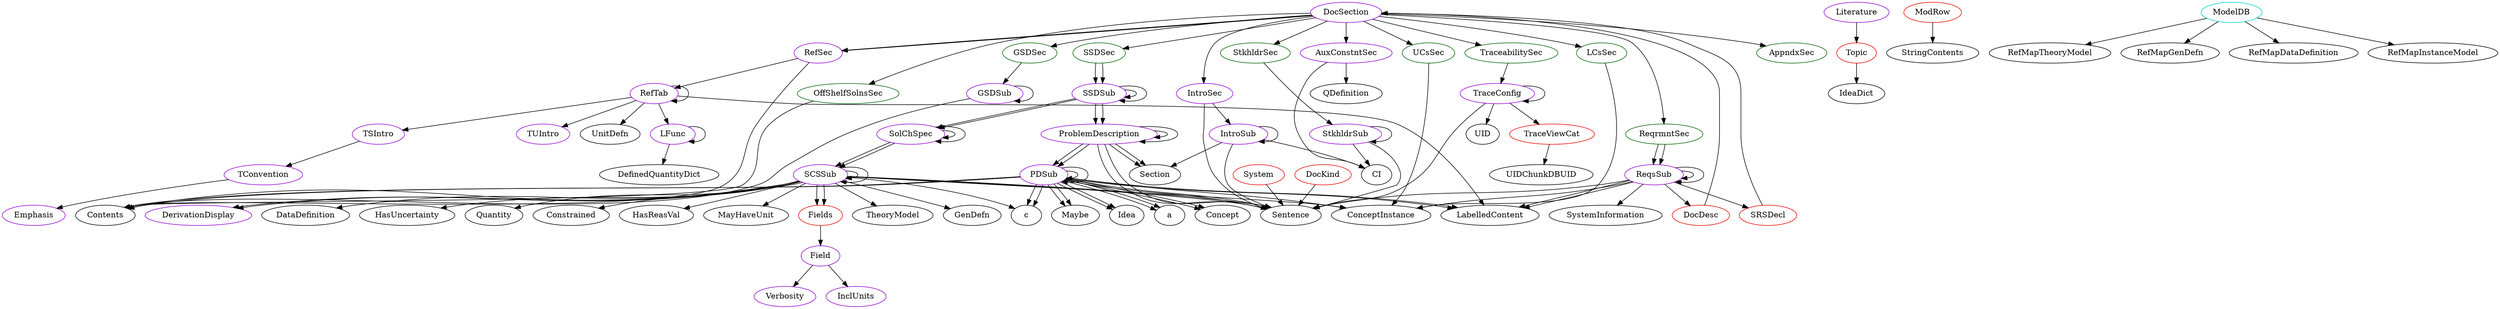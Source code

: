 digraph alltypes {
	subgraph references {
	}
	subgraph srs {
	}
	subgraph core {
		subgraph docsection{
		DocSection -> RefSec;
		DocSection -> IntroSec;
		DocSection -> StkhldrSec;
		DocSection -> GSDSec;
		DocSection -> SSDSec;
		DocSection -> ReqrmntSec;
		DocSection -> LCsSec;
		DocSection -> UCsSec;
		DocSection -> TraceabilitySec;
		DocSection -> AuxConstntSec;
		DocSection -> AppndxSec;
		DocSection -> OffShelfSolnsSec;
		DocSection	[shape=oval, color=darkviolet, label=DocSection];
		}
		subgraph refsec{
		RefSec -> Contents;
		RefSec -> RefTab;
		RefSec	[shape=oval, color=darkviolet, label=RefSec];
		}
		subgraph reftab{
		RefTab -> RefTab;
		RefTab -> TUIntro;
		RefTab -> UnitDefn;
		RefTab -> LabelledContent;
		RefTab -> TSIntro;
		RefTab -> LFunc;
		RefTab	[shape=oval, color=darkviolet, label=RefTab];
		}
		subgraph tsintro{
		TSIntro -> TConvention;
		TSIntro	[shape=oval, color=darkviolet, label=TSIntro];
		}
		subgraph tconvention{
		TConvention -> Emphasis;
		TConvention	[shape=oval, color=darkviolet, label=TConvention];
		}
		subgraph emphasis{
		Emphasis	[shape=oval, color=darkviolet, label=Emphasis];
		}
		subgraph literature{
		Literature -> Topic;
		Literature	[shape=oval, color=darkviolet, label=Literature];
		}
		subgraph tuintro{
		TUIntro	[shape=oval, color=darkviolet, label=TUIntro];
		}
		subgraph lfunc{
		LFunc -> LFunc;
		LFunc -> DefinedQuantityDict;
		LFunc	[shape=oval, color=darkviolet, label=LFunc];
		}
		subgraph introsec{
		IntroSec -> Sentence;
		IntroSec -> IntroSub;
		IntroSec	[shape=oval, color=darkviolet, label=IntroSec];
		}
		subgraph introsub{
		IntroSub -> Sentence;
		IntroSub -> IntroSub;
		IntroSub -> CI;
		IntroSub -> Section;
		IntroSub	[shape=oval, color=darkviolet, label=IntroSub];
		}
		subgraph stkhldrsub{
		StkhldrSub -> CI;
		StkhldrSub -> Sentence;
		StkhldrSub -> StkhldrSub;
		StkhldrSub	[shape=oval, color=darkviolet, label=StkhldrSub];
		}
		subgraph gsdsub{
		GSDSub -> Contents;
		GSDSub -> GSDSub;
		GSDSub	[shape=oval, color=darkviolet, label=GSDSub];
		}
		subgraph ssdsub{
		SSDSub -> ProblemDescription;
		SSDSub -> SSDSub;
		SSDSub -> SolChSpec;
		SSDSub	[shape=oval, color=darkviolet, label=SSDSub];
		}
		subgraph problemdescription{
		ProblemDescription -> Sentence;
		ProblemDescription -> Section;
		ProblemDescription -> PDSub;
		ProblemDescription -> ProblemDescription;
		ProblemDescription	[shape=oval, color=darkviolet, label=ProblemDescription];
		}
		subgraph pdsub{
		PDSub -> Concept;
		PDSub -> c;
		PDSub -> Maybe;
		PDSub -> Sentence;
		PDSub -> PDSub;
		PDSub -> Idea;
		PDSub -> a;
		PDSub -> LabelledContent;
		PDSub -> Contents;
		PDSub -> ConceptInstance;
		PDSub	[shape=oval, color=darkviolet, label=PDSub];
		}
		subgraph solchspec{
		SolChSpec -> SCSSub;
		SolChSpec -> SolChSpec;
		SolChSpec	[shape=oval, color=darkviolet, label=SolChSpec];
		}
		subgraph scssub{
		SCSSub -> ConceptInstance;
		SCSSub -> SCSSub;
		SCSSub -> Sentence;
		SCSSub -> Fields;
		SCSSub -> TheoryModel;
		SCSSub -> GenDefn;
		SCSSub -> DerivationDisplay;
		SCSSub -> DataDefinition;
		SCSSub	[shape=oval, color=darkviolet, label=SCSSub];
		}
		subgraph derivationdisplay{
		DerivationDisplay	[shape=oval, color=darkviolet, label=DerivationDisplay];
		}
		subgraph reqssub{
		ReqsSub -> ConceptInstance;
		ReqsSub -> LabelledContent;
		ReqsSub -> ReqsSub;
		ReqsSub	[shape=oval, color=darkviolet, label=ReqsSub];
		}
		subgraph traceconfig{
		TraceConfig -> UID;
		TraceConfig -> Sentence;
		TraceConfig -> TraceViewCat;
		TraceConfig -> TraceConfig;
		TraceConfig	[shape=oval, color=darkviolet, label=TraceConfig];
		}
		subgraph auxconstntsec{
		AuxConstntSec -> CI;
		AuxConstntSec -> QDefinition;
		AuxConstntSec	[shape=oval, color=darkviolet, label=AuxConstntSec];
		}
		subgraph appndxsec{
		AppndxSec	[shape=oval, color=darkgreen, label=AppndxSec];
		}
		subgraph stkhldrsec{
		StkhldrSec -> StkhldrSub;
		StkhldrSec	[shape=oval, color=darkgreen, label=StkhldrSec];
		}
		subgraph gsdsec{
		GSDSec -> GSDSub;
		GSDSec	[shape=oval, color=darkgreen, label=GSDSec];
		}
		subgraph ssdsec{
		SSDSec -> SSDSub;
		SSDSec	[shape=oval, color=darkgreen, label=SSDSec];
		}
		subgraph reqrmntsec{
		ReqrmntSec -> ReqsSub;
		ReqrmntSec	[shape=oval, color=darkgreen, label=ReqrmntSec];
		}
		subgraph lcssec{
		LCsSec -> ConceptInstance;
		LCsSec	[shape=oval, color=darkgreen, label=LCsSec];
		}
		subgraph ucssec{
		UCsSec -> ConceptInstance;
		UCsSec	[shape=oval, color=darkgreen, label=UCsSec];
		}
		subgraph traceabilitysec{
		TraceabilitySec -> TraceConfig;
		TraceabilitySec	[shape=oval, color=darkgreen, label=TraceabilitySec];
		}
		subgraph offshelfsolnssec{
		OffShelfSolnsSec -> Contents;
		OffShelfSolnsSec	[shape=oval, color=darkgreen, label=OffShelfSolnsSec];
		}
		subgraph system{
		System -> Sentence;
		System	[shape=oval, color=red2, label=System];
		}
		subgraph dockind{
		DocKind -> Sentence;
		DocKind	[shape=oval, color=red2, label=DocKind];
		}
		subgraph docdesc{
		DocDesc -> DocSection;
		DocDesc	[shape=oval, color=red2, label=DocDesc];
		}
		subgraph topic{
		Topic -> IdeaDict;
		Topic	[shape=oval, color=red2, label=Topic];
		}
	}
	subgraph definitions {
		subgraph field{
		Field -> Verbosity;
		Field -> InclUnits;
		Field	[shape=oval, color=darkviolet, label=Field];
		}
		subgraph verbosity{
		Verbosity	[shape=oval, color=darkviolet, label=Verbosity];
		}
		subgraph inclunits{
		InclUnits	[shape=oval, color=darkviolet, label=InclUnits];
		}
		subgraph fields{
		Fields -> Field;
		Fields	[shape=oval, color=red2, label=Fields];
		}
		subgraph modrow{
		ModRow -> StringContents;
		ModRow	[shape=oval, color=red2, label=ModRow];
		}
	}
	subgraph refhelpers {
		subgraph modeldb{
		ModelDB -> RefMapTheoryModel;
		ModelDB -> RefMapGenDefn;
		ModelDB -> RefMapDataDefinition;
		ModelDB -> RefMapInstanceModel;
		ModelDB	[shape=oval, color=cyan3, label=ModelDB];
		}
	}
	subgraph traceabilitygraph {
	}
	subgraph traceabilitymatrix {
		subgraph traceviewcat{
		TraceViewCat -> UIDChunkDBUID;
		TraceViewCat	[shape=oval, color=red2, label=TraceViewCat];
		}
	}
	subgraph units {
	}
	subgraph auxiliarycontantss {
	}
	subgraph generalsytdescs {
	}
	subgraph introduction {
	}
	subgraph referencematerial {
	}
	subgraph requirements {
	}
	subgraph specificsytemdescriptions {
	}
	subgraph stakeolderhs {
	}
	subgraph tableofabbandacronyms {
	}
	subgraph tableofsymbols {
	}
	subgraph tableofunits {
	}
	subgraph traceabilitymandgs {
	}
	subgraph docdecl {
		subgraph docsection{
		DocSection -> RefSec;
		DocSection	[shape=oval, color=darkviolet, label=DocSection];
		}
		subgraph ssdsub{
		SSDSub -> ProblemDescription;
		SSDSub -> SSDSub;
		SSDSub -> SolChSpec;
		SSDSub	[shape=oval, color=darkviolet, label=SSDSub];
		}
		subgraph problemdescription{
		ProblemDescription -> Sentence;
		ProblemDescription -> Section;
		ProblemDescription -> PDSub;
		ProblemDescription -> ProblemDescription;
		ProblemDescription	[shape=oval, color=darkviolet, label=ProblemDescription];
		}
		subgraph pdsub{
		PDSub -> Concept;
		PDSub -> c;
		PDSub -> Maybe;
		PDSub -> Sentence;
		PDSub -> PDSub;
		PDSub -> Idea;
		PDSub -> a;
		PDSub -> LabelledContent;
		PDSub -> Contents;
		PDSub	[shape=oval, color=darkviolet, label=PDSub];
		}
		subgraph solchspec{
		SolChSpec -> SCSSub;
		SolChSpec -> SolChSpec;
		SolChSpec	[shape=oval, color=darkviolet, label=SolChSpec];
		}
		subgraph scssub{
		SCSSub -> SCSSub;
		SCSSub -> Sentence;
		SCSSub -> Fields;
		SCSSub -> DerivationDisplay;
		SCSSub -> HasUncertainty;
		SCSSub -> c;
		SCSSub -> Quantity;
		SCSSub -> Constrained;
		SCSSub -> HasReasVal;
		SCSSub -> MayHaveUnit;
		SCSSub -> Contents;
		SCSSub	[shape=oval, color=darkviolet, label=SCSSub];
		}
		subgraph reqssub{
		ReqsSub -> Sentence;
		ReqsSub -> LabelledContent;
		ReqsSub -> ReqsSub;
		ReqsSub -> SystemInformation;
		ReqsSub -> SRSDecl;
		ReqsSub -> DocDesc;
		ReqsSub	[shape=oval, color=darkviolet, label=ReqsSub];
		}
		subgraph ssdsec{
		SSDSec -> SSDSub;
		SSDSec	[shape=oval, color=darkgreen, label=SSDSec];
		}
		subgraph reqrmntsec{
		ReqrmntSec -> ReqsSub;
		ReqrmntSec	[shape=oval, color=darkgreen, label=ReqrmntSec];
		}
		subgraph srsdecl{
		SRSDecl -> DocSection;
		SRSDecl	[shape=oval, color=red2, label=SRSDecl];
		}
	}
	subgraph doclang {
	}
	subgraph documentlanguage {
	}
	subgraph extractdocdecs {
	}
	subgraph tracetable {
	}
}
